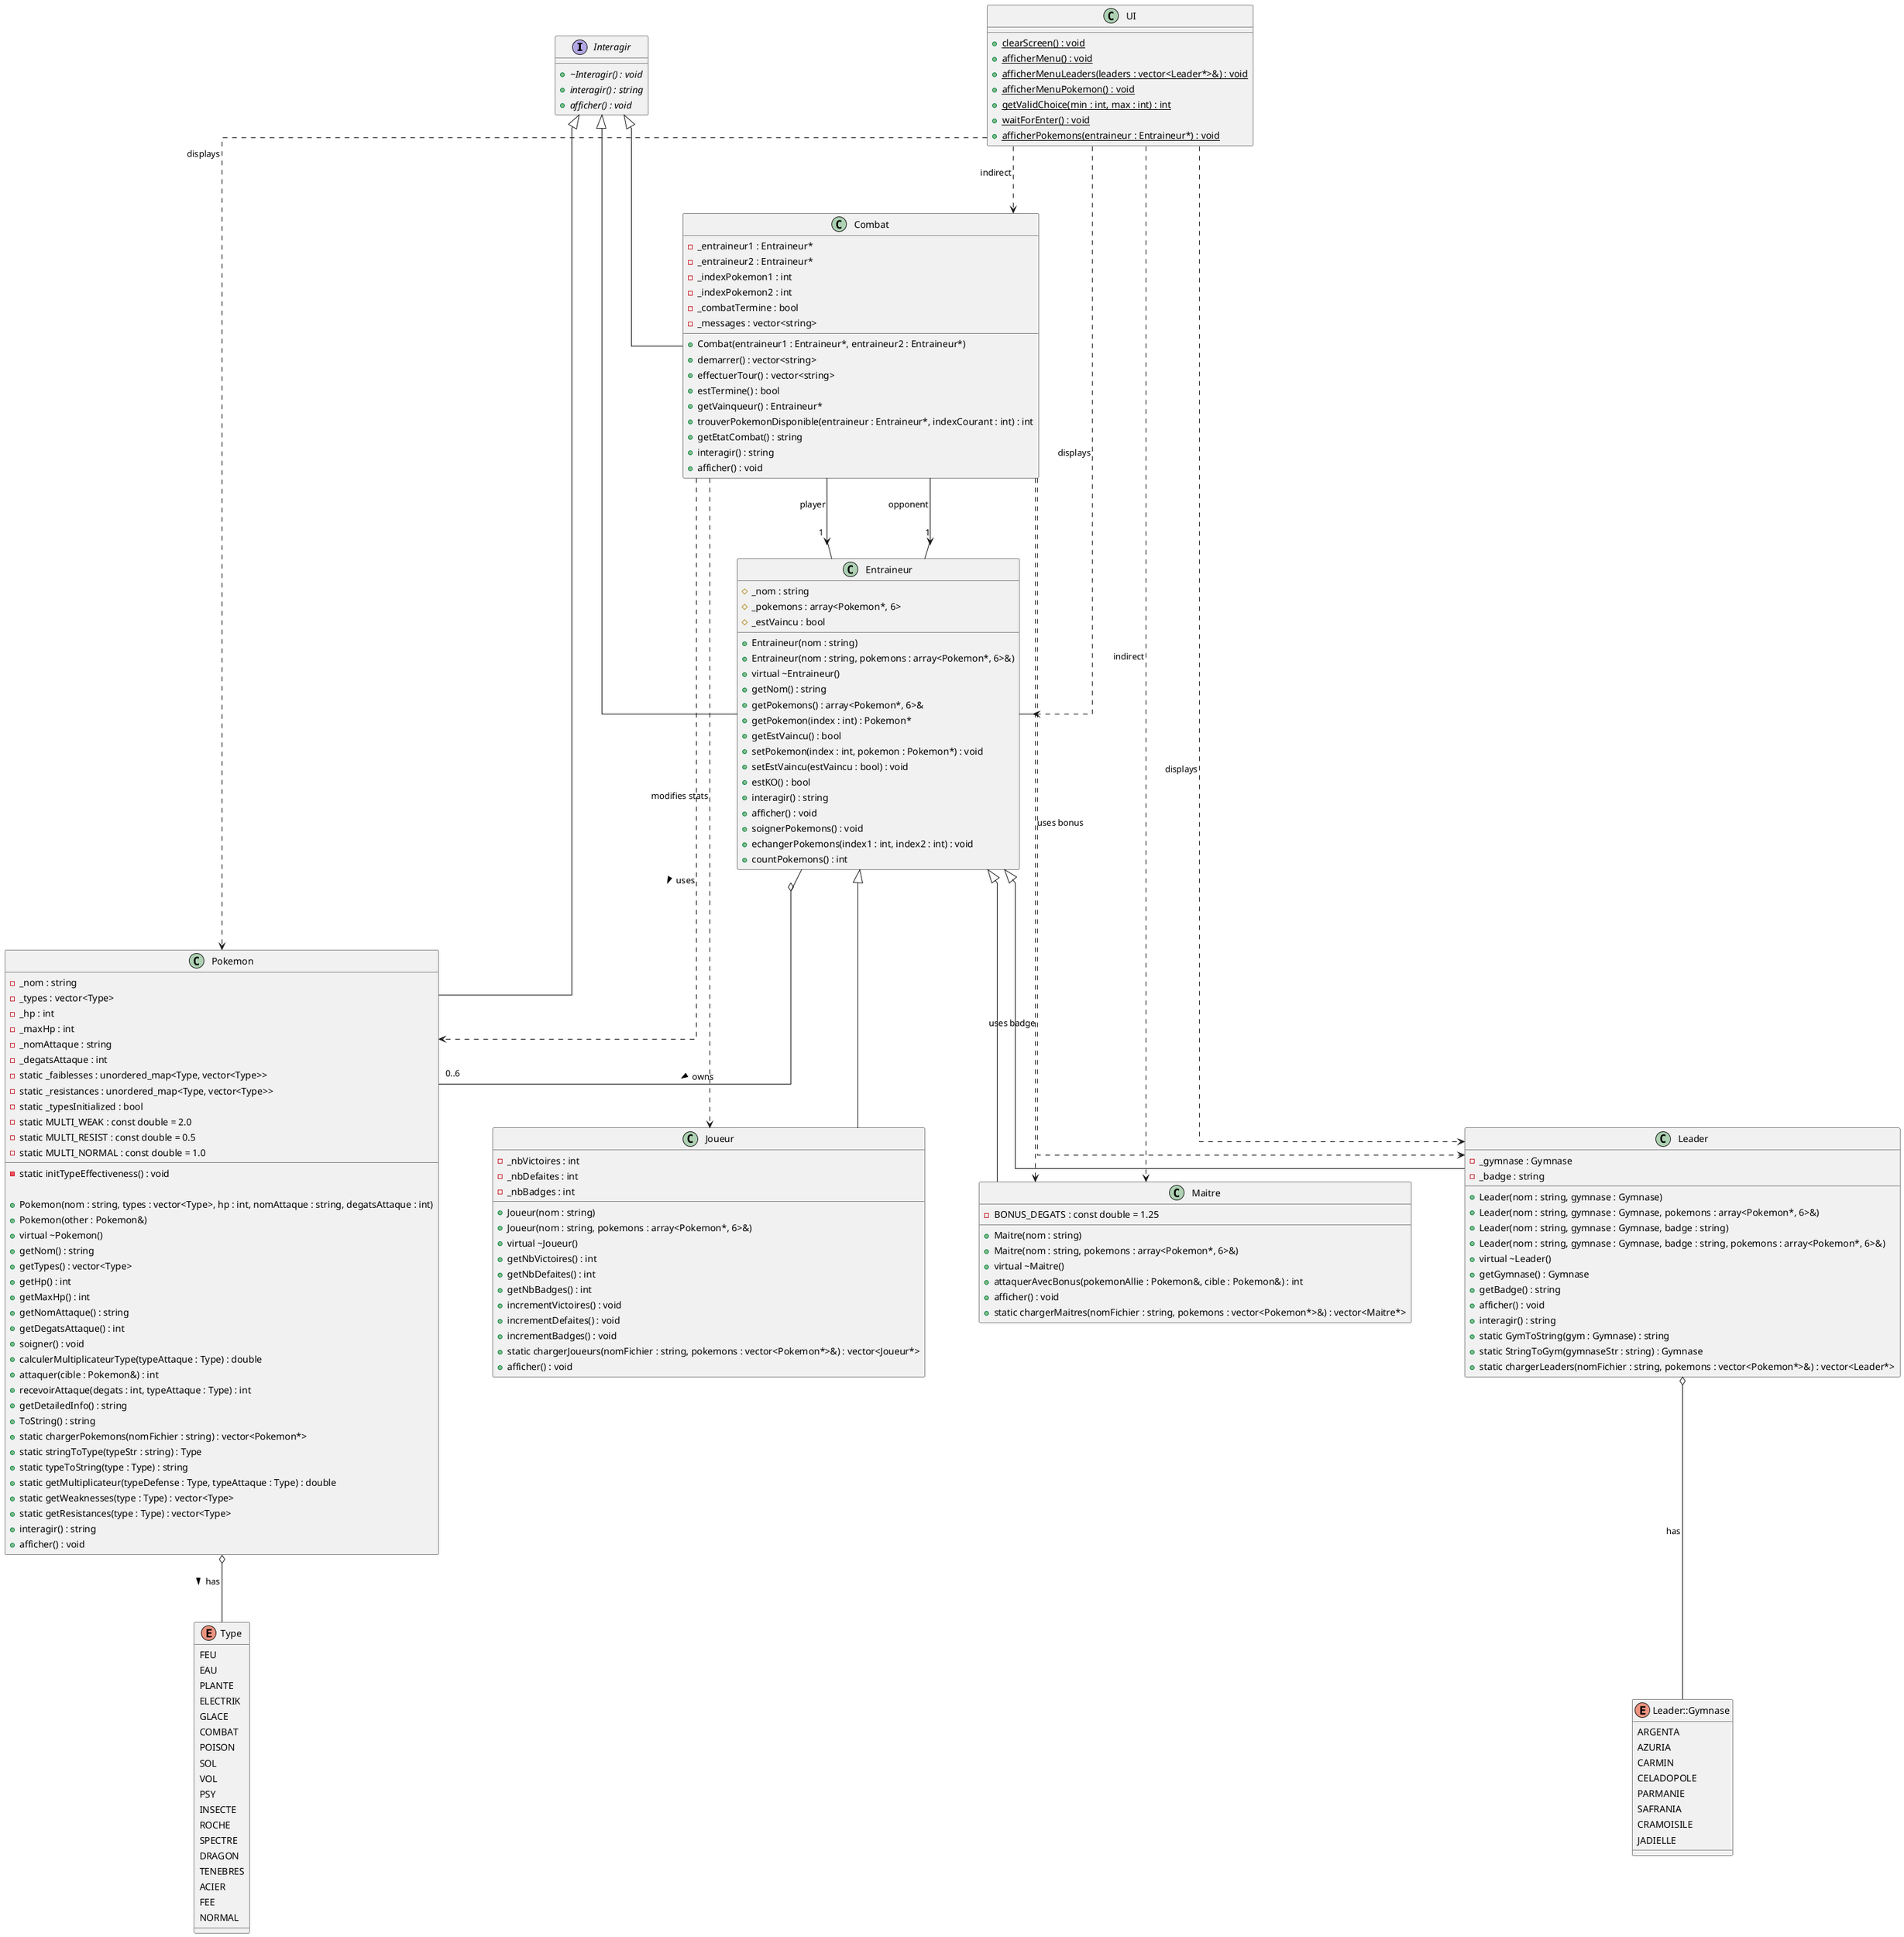@startuml Pokemon Arena - Class Diagram

' Use better layout
skinparam linetype ortho
skinparam groupInheritance 2
skinparam padding 2
skinparam nodesep 80
skinparam ranksep 100

' Interface and base class
interface Interagir {
  +{abstract} ~Interagir() : void
  +{abstract} interagir() : string
  +{abstract} afficher() : void
}

enum Type {
  FEU
  EAU
  PLANTE
  ELECTRIK
  GLACE
  COMBAT
  POISON
  SOL
  VOL
  PSY
  INSECTE
  ROCHE
  SPECTRE
  DRAGON
  TENEBRES
  ACIER
  FEE
  NORMAL
}

enum "Leader::Gymnase" as Gymnase {
  ARGENTA
  AZURIA
  CARMIN
  CELADOPOLE
  PARMANIE
  SAFRANIA
  CRAMOISILE
  JADIELLE
}

' Main classes
class Pokemon {
  -_nom : string
  -_types : vector<Type>
  -_hp : int
  -_maxHp : int
  -_nomAttaque : string
  -_degatsAttaque : int
  -static _faiblesses : unordered_map<Type, vector<Type>>
  -static _resistances : unordered_map<Type, vector<Type>>
  -static _typesInitialized : bool
  -static MULTI_WEAK : const double = 2.0
  -static MULTI_RESIST : const double = 0.5
  -static MULTI_NORMAL : const double = 1.0
  -static initTypeEffectiveness() : void
  
  +Pokemon(nom : string, types : vector<Type>, hp : int, nomAttaque : string, degatsAttaque : int)
  +Pokemon(other : Pokemon&)
  +virtual ~Pokemon()
  +getNom() : string
  +getTypes() : vector<Type>
  +getHp() : int
  +getMaxHp() : int
  +getNomAttaque() : string
  +getDegatsAttaque() : int
  +soigner() : void
  +calculerMultiplicateurType(typeAttaque : Type) : double
  +attaquer(cible : Pokemon&) : int
  +recevoirAttaque(degats : int, typeAttaque : Type) : int
  +getDetailedInfo() : string
  +ToString() : string
  +static chargerPokemons(nomFichier : string) : vector<Pokemon*>
  +static stringToType(typeStr : string) : Type
  +static typeToString(type : Type) : string
  +static getMultiplicateur(typeDefense : Type, typeAttaque : Type) : double
  +static getWeaknesses(type : Type) : vector<Type>
  +static getResistances(type : Type) : vector<Type>
  +interagir() : string
  +afficher() : void
}

class Entraineur {
  #_nom : string
  #_pokemons : array<Pokemon*, 6>
  #_estVaincu : bool
  
  +Entraineur(nom : string)
  +Entraineur(nom : string, pokemons : array<Pokemon*, 6>&)
  +virtual ~Entraineur()
  +getNom() : string
  +getPokemons() : array<Pokemon*, 6>&
  +getPokemon(index : int) : Pokemon*
  +getEstVaincu() : bool
  +setPokemon(index : int, pokemon : Pokemon*) : void
  +setEstVaincu(estVaincu : bool) : void
  +estKO() : bool
  +interagir() : string
  +afficher() : void
  +soignerPokemons() : void
  +echangerPokemons(index1 : int, index2 : int) : void
  +countPokemons() : int
}

class Joueur {
  -_nbVictoires : int
  -_nbDefaites : int
  -_nbBadges : int
  
  +Joueur(nom : string)
  +Joueur(nom : string, pokemons : array<Pokemon*, 6>&)
  +virtual ~Joueur()
  +getNbVictoires() : int
  +getNbDefaites() : int
  +getNbBadges() : int
  +incrementVictoires() : void
  +incrementDefaites() : void
  +incrementBadges() : void
  +static chargerJoueurs(nomFichier : string, pokemons : vector<Pokemon*>&) : vector<Joueur*>
  +afficher() : void
}

class Leader {
  -_gymnase : Gymnase
  -_badge : string
  
  +Leader(nom : string, gymnase : Gymnase)
  +Leader(nom : string, gymnase : Gymnase, pokemons : array<Pokemon*, 6>&)
  +Leader(nom : string, gymnase : Gymnase, badge : string)
  +Leader(nom : string, gymnase : Gymnase, badge : string, pokemons : array<Pokemon*, 6>&)
  +virtual ~Leader()
  +getGymnase() : Gymnase
  +getBadge() : string
  +afficher() : void
  +interagir() : string
  +static GymToString(gym : Gymnase) : string
  +static StringToGym(gymnaseStr : string) : Gymnase
  +static chargerLeaders(nomFichier : string, pokemons : vector<Pokemon*>&) : vector<Leader*>
}

class Maitre {
  -BONUS_DEGATS : const double = 1.25
  
  +Maitre(nom : string)
  +Maitre(nom : string, pokemons : array<Pokemon*, 6>&)
  +virtual ~Maitre()
  +attaquerAvecBonus(pokemonAllie : Pokemon&, cible : Pokemon&) : int
  +afficher() : void
  +static chargerMaitres(nomFichier : string, pokemons : vector<Pokemon*>&) : vector<Maitre*>
}

class Combat {
  -_entraineur1 : Entraineur*
  -_entraineur2 : Entraineur*
  -_indexPokemon1 : int
  -_indexPokemon2 : int
  -_combatTermine : bool
  -_messages : vector<string>
  
  +Combat(entraineur1 : Entraineur*, entraineur2 : Entraineur*)
  +demarrer() : vector<string>
  +effectuerTour() : vector<string>
  +estTermine() : bool
  +getVainqueur() : Entraineur*
  +trouverPokemonDisponible(entraineur : Entraineur*, indexCourant : int) : int
  +getEtatCombat() : string
  +interagir() : string
  +afficher() : void
}

class UI {
  +{static} clearScreen() : void
  +{static} afficherMenu() : void
  +{static} afficherMenuLeaders(leaders : vector<Leader*>&) : void
  +{static} afficherMenuPokemon() : void
  +{static} getValidChoice(min : int, max : int) : int
  +{static} waitForEnter() : void
  +{static} afficherPokemons(entraineur : Entraineur*) : void
}

' Relationships - improved layout
Interagir <|.. Pokemon
Interagir <|.. Entraineur
Interagir <|.. Combat

Pokemon o-- Type : has >

Entraineur <|-- Joueur
Entraineur <|-- Leader
Entraineur <|-- Maitre
Entraineur o-- "0..6" Pokemon : owns >

Combat --> "1" Entraineur : player
Combat --> "1" Entraineur : opponent
Combat ..> Pokemon : uses >
Combat ..> Joueur : modifies stats
Combat ..> Leader : uses badge
Combat ..> Maitre : uses bonus

Leader o-- Gymnase : has

' Dependencies
UI ..> Entraineur : displays
UI ..> Pokemon : displays
UI ..> Leader : displays
UI ..> Maitre : indirect
UI ..> Combat : indirect

@enduml
